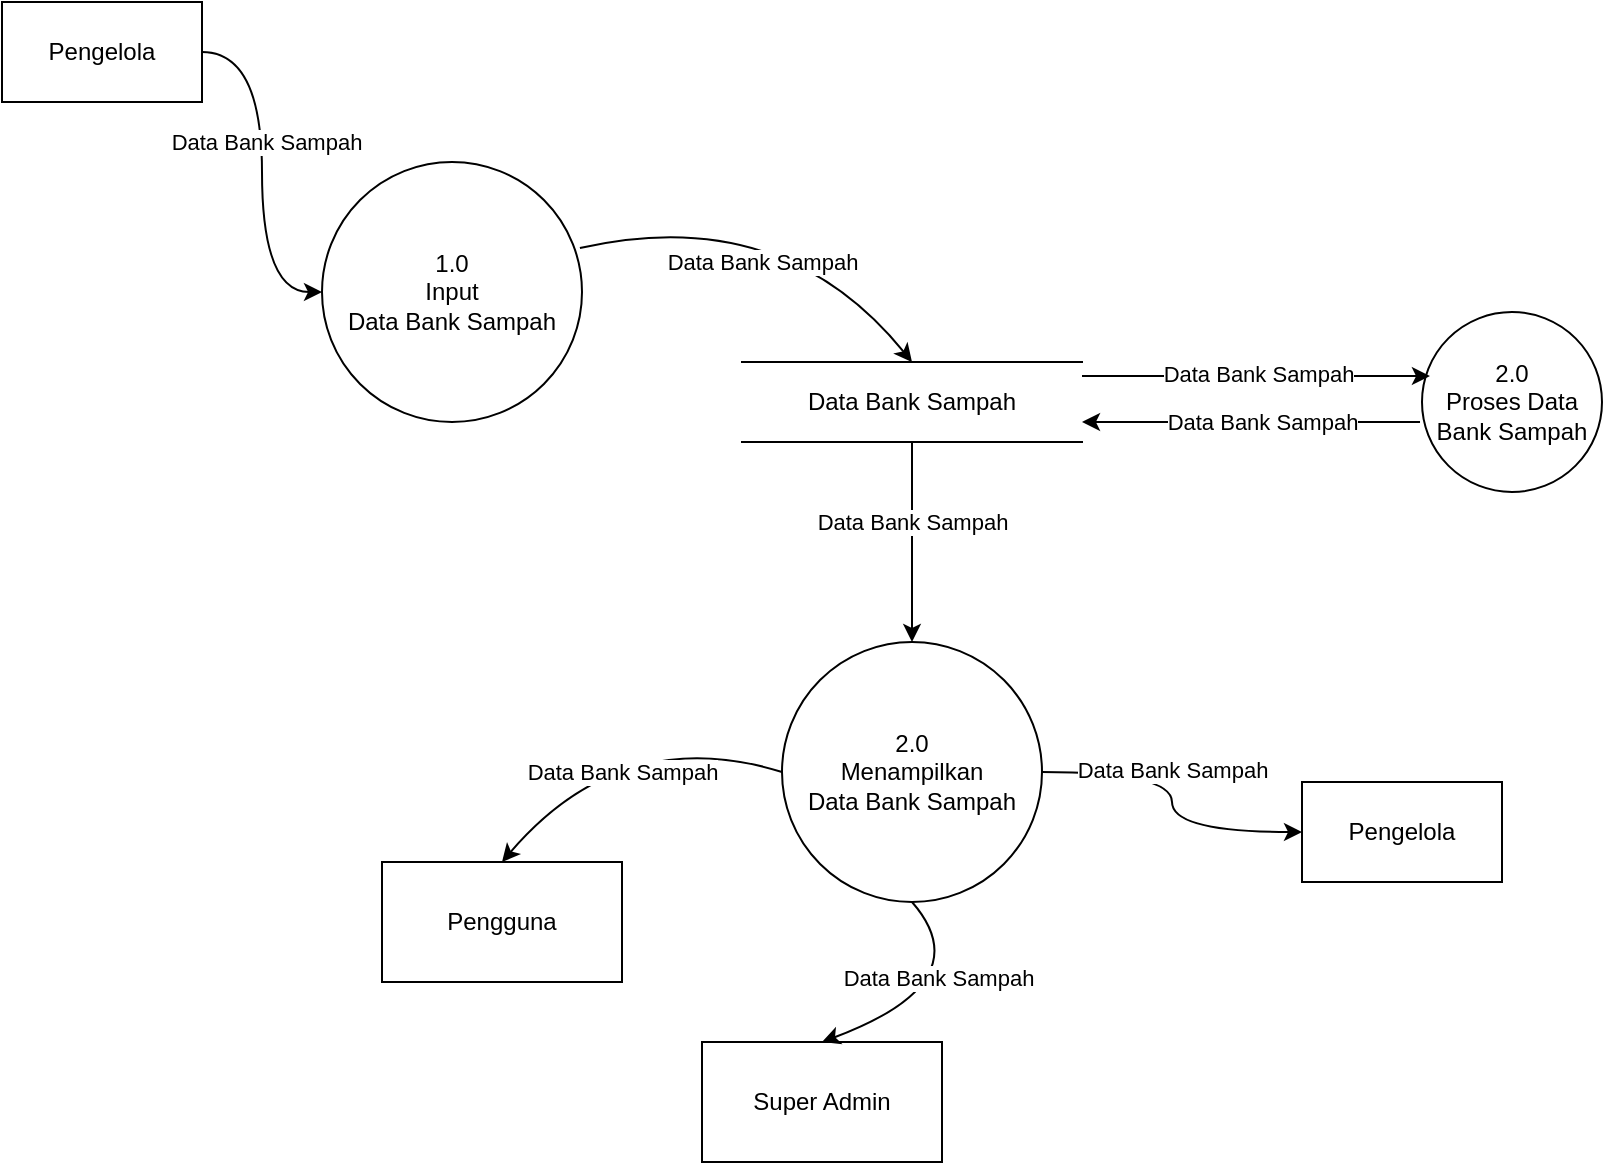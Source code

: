 <mxfile version="20.3.0" type="device"><diagram name="Page-1" id="jjxj2Wbix2WbcmuyIPEl"><mxGraphModel dx="866" dy="543" grid="1" gridSize="10" guides="1" tooltips="1" connect="1" arrows="1" fold="1" page="1" pageScale="1" pageWidth="3300" pageHeight="2339" math="0" shadow="0"><root><mxCell id="0"/><mxCell id="1" parent="0"/><mxCell id="1M1k3R_5ieKw4gRCnAI5-4" style="edgeStyle=orthogonalEdgeStyle;curved=1;rounded=0;orthogonalLoop=1;jettySize=auto;html=1;entryX=0;entryY=0.5;entryDx=0;entryDy=0;" parent="1" source="1M1k3R_5ieKw4gRCnAI5-1" target="1M1k3R_5ieKw4gRCnAI5-2" edge="1"><mxGeometry relative="1" as="geometry"/></mxCell><mxCell id="1M1k3R_5ieKw4gRCnAI5-11" value="Data Bank Sampah" style="edgeLabel;html=1;align=center;verticalAlign=middle;resizable=0;points=[];" parent="1M1k3R_5ieKw4gRCnAI5-4" vertex="1" connectable="0"><mxGeometry x="-0.169" y="2" relative="1" as="geometry"><mxPoint as="offset"/></mxGeometry></mxCell><mxCell id="1M1k3R_5ieKw4gRCnAI5-1" value="Pengelola" style="html=1;dashed=0;whiteSpace=wrap;" parent="1" vertex="1"><mxGeometry x="380" y="230" width="100" height="50" as="geometry"/></mxCell><mxCell id="1M1k3R_5ieKw4gRCnAI5-2" value="1.0&lt;br&gt;Input&lt;br&gt;Data Bank Sampah" style="shape=ellipse;html=1;dashed=0;whiteSpace=wrap;aspect=fixed;perimeter=ellipsePerimeter;" parent="1" vertex="1"><mxGeometry x="540" y="310" width="130" height="130" as="geometry"/></mxCell><mxCell id="1M1k3R_5ieKw4gRCnAI5-16" style="edgeStyle=orthogonalEdgeStyle;curved=1;rounded=0;orthogonalLoop=1;jettySize=auto;html=1;entryX=0.5;entryY=0;entryDx=0;entryDy=0;" parent="1" source="1M1k3R_5ieKw4gRCnAI5-8" target="1M1k3R_5ieKw4gRCnAI5-15" edge="1"><mxGeometry relative="1" as="geometry"/></mxCell><mxCell id="6taREyRcdQ4rg8gokNoI-1" value="Data Bank Sampah" style="edgeLabel;html=1;align=center;verticalAlign=middle;resizable=0;points=[];" parent="1M1k3R_5ieKw4gRCnAI5-16" vertex="1" connectable="0"><mxGeometry x="-0.2" relative="1" as="geometry"><mxPoint as="offset"/></mxGeometry></mxCell><mxCell id="1M1k3R_5ieKw4gRCnAI5-8" value="Data Bank Sampah" style="html=1;dashed=0;whiteSpace=wrap;shape=partialRectangle;right=0;left=0;" parent="1" vertex="1"><mxGeometry x="750" y="410" width="170" height="40" as="geometry"/></mxCell><mxCell id="1M1k3R_5ieKw4gRCnAI5-20" style="edgeStyle=orthogonalEdgeStyle;curved=1;rounded=0;orthogonalLoop=1;jettySize=auto;html=1;" parent="1" source="1M1k3R_5ieKw4gRCnAI5-15" target="1M1k3R_5ieKw4gRCnAI5-19" edge="1"><mxGeometry relative="1" as="geometry"/></mxCell><mxCell id="1M1k3R_5ieKw4gRCnAI5-21" value="Data Bank Sampah" style="edgeLabel;html=1;align=center;verticalAlign=middle;resizable=0;points=[];" parent="1M1k3R_5ieKw4gRCnAI5-20" vertex="1" connectable="0"><mxGeometry x="-0.195" y="1" relative="1" as="geometry"><mxPoint as="offset"/></mxGeometry></mxCell><mxCell id="1M1k3R_5ieKw4gRCnAI5-15" value="2.0&lt;br&gt;Menampilkan&lt;br&gt;Data Bank Sampah" style="shape=ellipse;html=1;dashed=0;whiteSpace=wrap;aspect=fixed;perimeter=ellipsePerimeter;" parent="1" vertex="1"><mxGeometry x="770" y="550" width="130" height="130" as="geometry"/></mxCell><mxCell id="1M1k3R_5ieKw4gRCnAI5-19" value="Pengelola" style="html=1;dashed=0;whiteSpace=wrap;" parent="1" vertex="1"><mxGeometry x="1030" y="620" width="100" height="50" as="geometry"/></mxCell><mxCell id="GaAMPDneHcvnIqPwDspF-1" value="" style="curved=1;endArrow=classic;html=1;rounded=0;exitX=0.992;exitY=0.331;exitDx=0;exitDy=0;exitPerimeter=0;entryX=0.5;entryY=0;entryDx=0;entryDy=0;" parent="1" source="1M1k3R_5ieKw4gRCnAI5-2" target="1M1k3R_5ieKw4gRCnAI5-8" edge="1"><mxGeometry width="50" height="50" relative="1" as="geometry"><mxPoint x="590" y="550" as="sourcePoint"/><mxPoint x="640" y="500" as="targetPoint"/><Array as="points"><mxPoint x="770" y="330"/></Array></mxGeometry></mxCell><mxCell id="GaAMPDneHcvnIqPwDspF-2" value="Data Bank Sampah" style="edgeLabel;html=1;align=center;verticalAlign=middle;resizable=0;points=[];" parent="GaAMPDneHcvnIqPwDspF-1" vertex="1" connectable="0"><mxGeometry x="-0.34" y="-11" relative="1" as="geometry"><mxPoint x="22" y="11" as="offset"/></mxGeometry></mxCell><mxCell id="GaAMPDneHcvnIqPwDspF-3" value="Pengguna" style="rounded=0;whiteSpace=wrap;html=1;" parent="1" vertex="1"><mxGeometry x="570" y="660" width="120" height="60" as="geometry"/></mxCell><mxCell id="GaAMPDneHcvnIqPwDspF-4" value="" style="curved=1;endArrow=classic;html=1;rounded=0;exitX=0;exitY=0.5;exitDx=0;exitDy=0;entryX=0.5;entryY=0;entryDx=0;entryDy=0;" parent="1" source="1M1k3R_5ieKw4gRCnAI5-15" target="GaAMPDneHcvnIqPwDspF-3" edge="1"><mxGeometry width="50" height="50" relative="1" as="geometry"><mxPoint x="790" y="620" as="sourcePoint"/><mxPoint x="840" y="570" as="targetPoint"/><Array as="points"><mxPoint x="690" y="590"/></Array></mxGeometry></mxCell><mxCell id="GaAMPDneHcvnIqPwDspF-5" value="Data Bank Sampah" style="edgeLabel;html=1;align=center;verticalAlign=middle;resizable=0;points=[];" parent="GaAMPDneHcvnIqPwDspF-4" vertex="1" connectable="0"><mxGeometry x="0.127" y="10" relative="1" as="geometry"><mxPoint x="2" y="7" as="offset"/></mxGeometry></mxCell><mxCell id="GaAMPDneHcvnIqPwDspF-6" value="Super Admin" style="rounded=0;whiteSpace=wrap;html=1;" parent="1" vertex="1"><mxGeometry x="730" y="750" width="120" height="60" as="geometry"/></mxCell><mxCell id="GaAMPDneHcvnIqPwDspF-7" value="" style="curved=1;endArrow=classic;html=1;rounded=0;exitX=0.5;exitY=1;exitDx=0;exitDy=0;entryX=0.5;entryY=0;entryDx=0;entryDy=0;" parent="1" source="1M1k3R_5ieKw4gRCnAI5-15" target="GaAMPDneHcvnIqPwDspF-6" edge="1"><mxGeometry width="50" height="50" relative="1" as="geometry"><mxPoint x="790" y="620" as="sourcePoint"/><mxPoint x="840" y="570" as="targetPoint"/><Array as="points"><mxPoint x="870" y="720"/></Array></mxGeometry></mxCell><mxCell id="GaAMPDneHcvnIqPwDspF-8" value="Data Bank Sampah" style="edgeLabel;html=1;align=center;verticalAlign=middle;resizable=0;points=[];" parent="GaAMPDneHcvnIqPwDspF-7" vertex="1" connectable="0"><mxGeometry x="-0.466" y="-15" relative="1" as="geometry"><mxPoint as="offset"/></mxGeometry></mxCell><mxCell id="dSLmmyKcuxKqS5WYiPNG-1" value="2.0&lt;br&gt;Proses Data Bank Sampah" style="ellipse;whiteSpace=wrap;html=1;aspect=fixed;" vertex="1" parent="1"><mxGeometry x="1090" y="385" width="90" height="90" as="geometry"/></mxCell><mxCell id="dSLmmyKcuxKqS5WYiPNG-2" value="" style="endArrow=classic;html=1;rounded=0;entryX=0.044;entryY=0.356;entryDx=0;entryDy=0;entryPerimeter=0;" edge="1" parent="1" target="dSLmmyKcuxKqS5WYiPNG-1"><mxGeometry width="50" height="50" relative="1" as="geometry"><mxPoint x="920" y="417" as="sourcePoint"/><mxPoint x="950" y="440" as="targetPoint"/></mxGeometry></mxCell><mxCell id="dSLmmyKcuxKqS5WYiPNG-3" value="Data Bank Sampah" style="edgeLabel;html=1;align=center;verticalAlign=middle;resizable=0;points=[];" vertex="1" connectable="0" parent="dSLmmyKcuxKqS5WYiPNG-2"><mxGeometry x="-0.368" y="-2" relative="1" as="geometry"><mxPoint x="33" y="-3" as="offset"/></mxGeometry></mxCell><mxCell id="dSLmmyKcuxKqS5WYiPNG-4" value="" style="endArrow=classic;html=1;rounded=0;exitX=-0.011;exitY=0.611;exitDx=0;exitDy=0;exitPerimeter=0;entryX=1;entryY=0.75;entryDx=0;entryDy=0;" edge="1" parent="1" source="dSLmmyKcuxKqS5WYiPNG-1" target="1M1k3R_5ieKw4gRCnAI5-8"><mxGeometry width="50" height="50" relative="1" as="geometry"><mxPoint x="900" y="490" as="sourcePoint"/><mxPoint x="950" y="440" as="targetPoint"/></mxGeometry></mxCell><mxCell id="dSLmmyKcuxKqS5WYiPNG-5" value="Data Bank Sampah" style="edgeLabel;html=1;align=center;verticalAlign=middle;resizable=0;points=[];" vertex="1" connectable="0" parent="dSLmmyKcuxKqS5WYiPNG-4"><mxGeometry x="0.243" y="2" relative="1" as="geometry"><mxPoint x="26" y="-2" as="offset"/></mxGeometry></mxCell></root></mxGraphModel></diagram></mxfile>